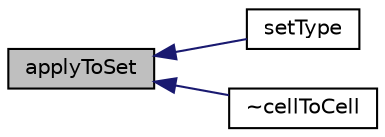 digraph "applyToSet"
{
  bgcolor="transparent";
  edge [fontname="Helvetica",fontsize="10",labelfontname="Helvetica",labelfontsize="10"];
  node [fontname="Helvetica",fontsize="10",shape=record];
  rankdir="LR";
  Node23 [label="applyToSet",height=0.2,width=0.4,color="black", fillcolor="grey75", style="filled", fontcolor="black"];
  Node23 -> Node24 [dir="back",color="midnightblue",fontsize="10",style="solid",fontname="Helvetica"];
  Node24 [label="setType",height=0.2,width=0.4,color="black",URL="$a26401.html#a3cf0773a99a47a317d169af85e81950b"];
  Node23 -> Node25 [dir="back",color="midnightblue",fontsize="10",style="solid",fontname="Helvetica"];
  Node25 [label="~cellToCell",height=0.2,width=0.4,color="black",URL="$a26401.html#a7bb322a42bf4808e285a7b49fbb199e0",tooltip="Destructor. "];
}
